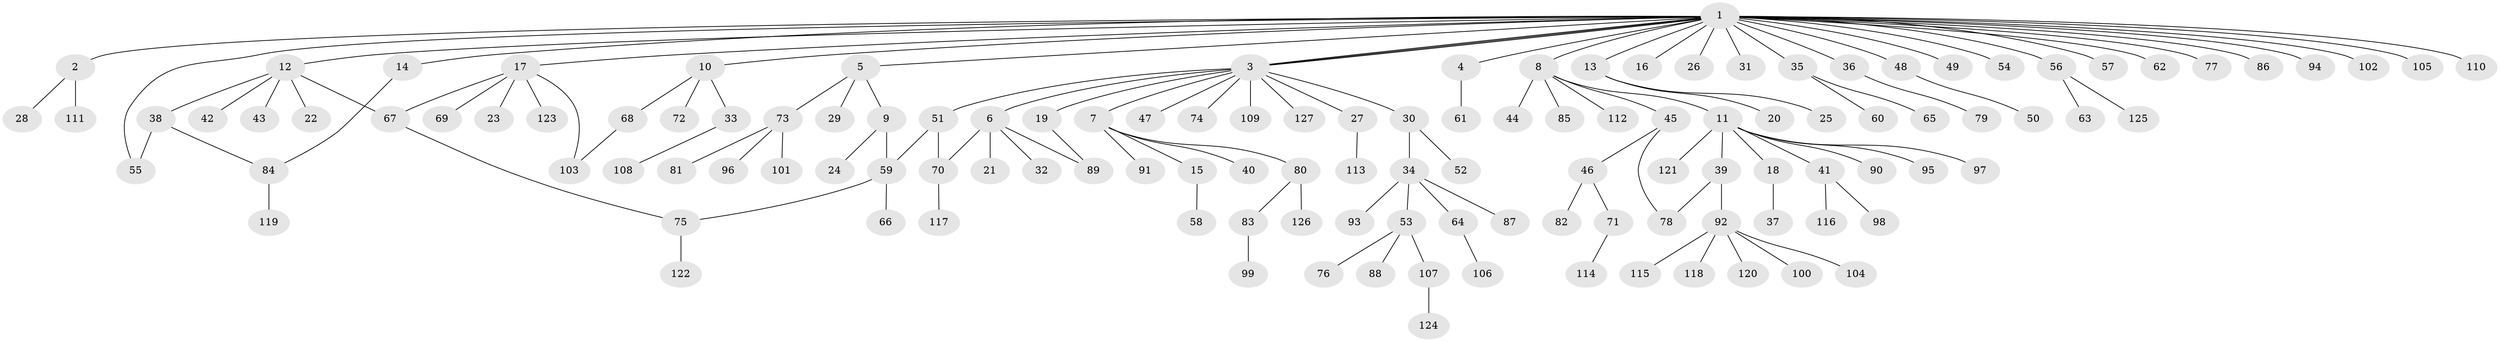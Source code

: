 // coarse degree distribution, {29: 0.010752688172043012, 2: 0.11827956989247312, 12: 0.010752688172043012, 1: 0.6774193548387096, 5: 0.053763440860215055, 4: 0.010752688172043012, 3: 0.07526881720430108, 9: 0.010752688172043012, 7: 0.03225806451612903}
// Generated by graph-tools (version 1.1) at 2025/41/03/06/25 10:41:52]
// undirected, 127 vertices, 137 edges
graph export_dot {
graph [start="1"]
  node [color=gray90,style=filled];
  1;
  2;
  3;
  4;
  5;
  6;
  7;
  8;
  9;
  10;
  11;
  12;
  13;
  14;
  15;
  16;
  17;
  18;
  19;
  20;
  21;
  22;
  23;
  24;
  25;
  26;
  27;
  28;
  29;
  30;
  31;
  32;
  33;
  34;
  35;
  36;
  37;
  38;
  39;
  40;
  41;
  42;
  43;
  44;
  45;
  46;
  47;
  48;
  49;
  50;
  51;
  52;
  53;
  54;
  55;
  56;
  57;
  58;
  59;
  60;
  61;
  62;
  63;
  64;
  65;
  66;
  67;
  68;
  69;
  70;
  71;
  72;
  73;
  74;
  75;
  76;
  77;
  78;
  79;
  80;
  81;
  82;
  83;
  84;
  85;
  86;
  87;
  88;
  89;
  90;
  91;
  92;
  93;
  94;
  95;
  96;
  97;
  98;
  99;
  100;
  101;
  102;
  103;
  104;
  105;
  106;
  107;
  108;
  109;
  110;
  111;
  112;
  113;
  114;
  115;
  116;
  117;
  118;
  119;
  120;
  121;
  122;
  123;
  124;
  125;
  126;
  127;
  1 -- 2;
  1 -- 3;
  1 -- 3;
  1 -- 3;
  1 -- 4;
  1 -- 5;
  1 -- 8;
  1 -- 10;
  1 -- 12;
  1 -- 13;
  1 -- 14;
  1 -- 16;
  1 -- 17;
  1 -- 26;
  1 -- 31;
  1 -- 35;
  1 -- 36;
  1 -- 48;
  1 -- 49;
  1 -- 54;
  1 -- 55;
  1 -- 56;
  1 -- 57;
  1 -- 62;
  1 -- 77;
  1 -- 86;
  1 -- 94;
  1 -- 102;
  1 -- 105;
  1 -- 110;
  2 -- 28;
  2 -- 111;
  3 -- 6;
  3 -- 7;
  3 -- 19;
  3 -- 27;
  3 -- 30;
  3 -- 47;
  3 -- 51;
  3 -- 74;
  3 -- 109;
  3 -- 127;
  4 -- 61;
  5 -- 9;
  5 -- 29;
  5 -- 73;
  6 -- 21;
  6 -- 32;
  6 -- 70;
  6 -- 89;
  7 -- 15;
  7 -- 40;
  7 -- 80;
  7 -- 91;
  8 -- 11;
  8 -- 44;
  8 -- 45;
  8 -- 85;
  8 -- 112;
  9 -- 24;
  9 -- 59;
  10 -- 33;
  10 -- 68;
  10 -- 72;
  11 -- 18;
  11 -- 39;
  11 -- 41;
  11 -- 90;
  11 -- 95;
  11 -- 97;
  11 -- 121;
  12 -- 22;
  12 -- 38;
  12 -- 42;
  12 -- 43;
  12 -- 67;
  13 -- 20;
  13 -- 25;
  14 -- 84;
  15 -- 58;
  17 -- 23;
  17 -- 67;
  17 -- 69;
  17 -- 103;
  17 -- 123;
  18 -- 37;
  19 -- 89;
  27 -- 113;
  30 -- 34;
  30 -- 52;
  33 -- 108;
  34 -- 53;
  34 -- 64;
  34 -- 87;
  34 -- 93;
  35 -- 60;
  35 -- 65;
  36 -- 79;
  38 -- 55;
  38 -- 84;
  39 -- 78;
  39 -- 92;
  41 -- 98;
  41 -- 116;
  45 -- 46;
  45 -- 78;
  46 -- 71;
  46 -- 82;
  48 -- 50;
  51 -- 59;
  51 -- 70;
  53 -- 76;
  53 -- 88;
  53 -- 107;
  56 -- 63;
  56 -- 125;
  59 -- 66;
  59 -- 75;
  64 -- 106;
  67 -- 75;
  68 -- 103;
  70 -- 117;
  71 -- 114;
  73 -- 81;
  73 -- 96;
  73 -- 101;
  75 -- 122;
  80 -- 83;
  80 -- 126;
  83 -- 99;
  84 -- 119;
  92 -- 100;
  92 -- 104;
  92 -- 115;
  92 -- 118;
  92 -- 120;
  107 -- 124;
}
